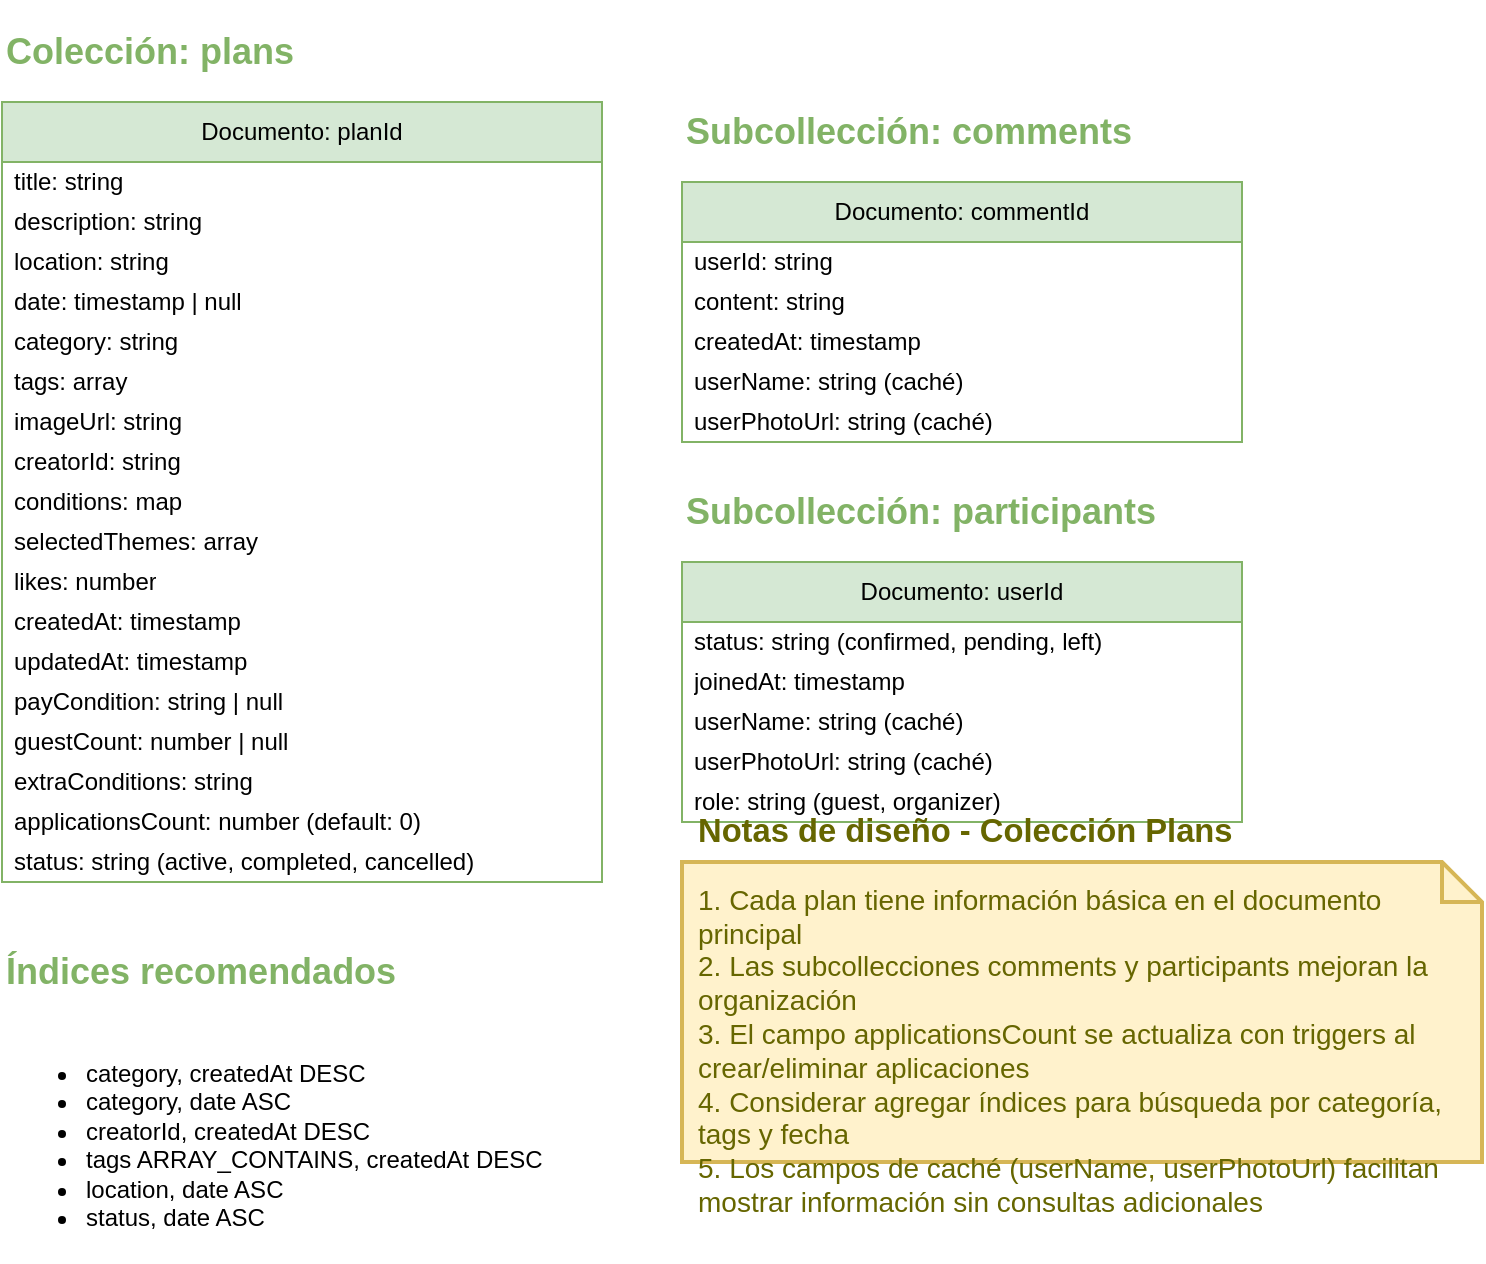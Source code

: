 <mxfile version="20.6.0">
  <diagram id="C5RBs43oDa-KdzZeNtuy" name="Firebase Plans">
    <mxGraphModel dx="1422" dy="762" grid="1" gridSize="10" guides="1" tooltips="1" connect="1" arrows="1" fold="1" page="1" pageScale="1" pageWidth="827" pageHeight="1169" math="0" shadow="0">
      <root>
        <mxCell id="WIyWlLk6GJQsqaUBKTNV-0" />
        <mxCell id="WIyWlLk6GJQsqaUBKTNV-1" parent="WIyWlLk6GJQsqaUBKTNV-0" />

        <!-- PLANS COLLECTION -->
        <mxCell id="plans-title" value="&lt;h2&gt;Colección: plans&lt;/h2&gt;" style="text;html=1;strokeColor=none;fillColor=none;align=left;verticalAlign=middle;whiteSpace=wrap;rounded=0;fontColor=#82B366;" vertex="1" parent="WIyWlLk6GJQsqaUBKTNV-1">
          <mxGeometry x="40" y="40" width="250" height="30" as="geometry" />
        </mxCell>

        <mxCell id="plans-document" value="Documento: planId" style="swimlane;fontStyle=0;childLayout=stackLayout;horizontal=1;startSize=30;horizontalStack=0;resizeParent=1;resizeParentMax=0;resizeLast=0;collapsible=1;marginBottom=0;whiteSpace=wrap;html=1;fillColor=#d5e8d4;strokeColor=#82b366;" vertex="1" parent="WIyWlLk6GJQsqaUBKTNV-1">
          <mxGeometry x="40" y="80" width="300" height="390" as="geometry" />
        </mxCell>
        <mxCell id="plans-title-field" value="title: string" style="text;strokeColor=none;fillColor=none;align=left;verticalAlign=middle;spacingLeft=4;spacingRight=4;overflow=hidden;points=[[0,0.5],[1,0.5]];portConstraint=eastwest;rotatable=0;whiteSpace=wrap;html=1;" vertex="1" parent="plans-document">
          <mxGeometry y="30" width="300" height="20" as="geometry" />
        </mxCell>
        <mxCell id="plans-description" value="description: string" style="text;strokeColor=none;fillColor=none;align=left;verticalAlign=middle;spacingLeft=4;spacingRight=4;overflow=hidden;points=[[0,0.5],[1,0.5]];portConstraint=eastwest;rotatable=0;whiteSpace=wrap;html=1;" vertex="1" parent="plans-document">
          <mxGeometry y="50" width="300" height="20" as="geometry" />
        </mxCell>
        <mxCell id="plans-location" value="location: string" style="text;strokeColor=none;fillColor=none;align=left;verticalAlign=middle;spacingLeft=4;spacingRight=4;overflow=hidden;points=[[0,0.5],[1,0.5]];portConstraint=eastwest;rotatable=0;whiteSpace=wrap;html=1;" vertex="1" parent="plans-document">
          <mxGeometry y="70" width="300" height="20" as="geometry" />
        </mxCell>
        <mxCell id="plans-date" value="date: timestamp | null" style="text;strokeColor=none;fillColor=none;align=left;verticalAlign=middle;spacingLeft=4;spacingRight=4;overflow=hidden;points=[[0,0.5],[1,0.5]];portConstraint=eastwest;rotatable=0;whiteSpace=wrap;html=1;" vertex="1" parent="plans-document">
          <mxGeometry y="90" width="300" height="20" as="geometry" />
        </mxCell>
        <mxCell id="plans-category" value="category: string" style="text;strokeColor=none;fillColor=none;align=left;verticalAlign=middle;spacingLeft=4;spacingRight=4;overflow=hidden;points=[[0,0.5],[1,0.5]];portConstraint=eastwest;rotatable=0;whiteSpace=wrap;html=1;" vertex="1" parent="plans-document">
          <mxGeometry y="110" width="300" height="20" as="geometry" />
        </mxCell>
        <mxCell id="plans-tags" value="tags: array&lt;string&gt;" style="text;strokeColor=none;fillColor=none;align=left;verticalAlign=middle;spacingLeft=4;spacingRight=4;overflow=hidden;points=[[0,0.5],[1,0.5]];portConstraint=eastwest;rotatable=0;whiteSpace=wrap;html=1;" vertex="1" parent="plans-document">
          <mxGeometry y="130" width="300" height="20" as="geometry" />
        </mxCell>
        <mxCell id="plans-imageUrl" value="imageUrl: string" style="text;strokeColor=none;fillColor=none;align=left;verticalAlign=middle;spacingLeft=4;spacingRight=4;overflow=hidden;points=[[0,0.5],[1,0.5]];portConstraint=eastwest;rotatable=0;whiteSpace=wrap;html=1;" vertex="1" parent="plans-document">
          <mxGeometry y="150" width="300" height="20" as="geometry" />
        </mxCell>
        <mxCell id="plans-creatorId" value="creatorId: string" style="text;strokeColor=none;fillColor=none;align=left;verticalAlign=middle;spacingLeft=4;spacingRight=4;overflow=hidden;points=[[0,0.5],[1,0.5]];portConstraint=eastwest;rotatable=0;whiteSpace=wrap;html=1;" vertex="1" parent="plans-document">
          <mxGeometry y="170" width="300" height="20" as="geometry" />
        </mxCell>
        <mxCell id="plans-conditions" value="conditions: map&lt;string, string&gt;" style="text;strokeColor=none;fillColor=none;align=left;verticalAlign=middle;spacingLeft=4;spacingRight=4;overflow=hidden;points=[[0,0.5],[1,0.5]];portConstraint=eastwest;rotatable=0;whiteSpace=wrap;html=1;" vertex="1" parent="plans-document">
          <mxGeometry y="190" width="300" height="20" as="geometry" />
        </mxCell>
        <mxCell id="plans-selectedThemes" value="selectedThemes: array&lt;string&gt;" style="text;strokeColor=none;fillColor=none;align=left;verticalAlign=middle;spacingLeft=4;spacingRight=4;overflow=hidden;points=[[0,0.5],[1,0.5]];portConstraint=eastwest;rotatable=0;whiteSpace=wrap;html=1;" vertex="1" parent="plans-document">
          <mxGeometry y="210" width="300" height="20" as="geometry" />
        </mxCell>
        <mxCell id="plans-likes" value="likes: number" style="text;strokeColor=none;fillColor=none;align=left;verticalAlign=middle;spacingLeft=4;spacingRight=4;overflow=hidden;points=[[0,0.5],[1,0.5]];portConstraint=eastwest;rotatable=0;whiteSpace=wrap;html=1;" vertex="1" parent="plans-document">
          <mxGeometry y="230" width="300" height="20" as="geometry" />
        </mxCell>
        <mxCell id="plans-createdAt" value="createdAt: timestamp" style="text;strokeColor=none;fillColor=none;align=left;verticalAlign=middle;spacingLeft=4;spacingRight=4;overflow=hidden;points=[[0,0.5],[1,0.5]];portConstraint=eastwest;rotatable=0;whiteSpace=wrap;html=1;" vertex="1" parent="plans-document">
          <mxGeometry y="250" width="300" height="20" as="geometry" />
        </mxCell>
        <mxCell id="plans-updatedAt" value="updatedAt: timestamp" style="text;strokeColor=none;fillColor=none;align=left;verticalAlign=middle;spacingLeft=4;spacingRight=4;overflow=hidden;points=[[0,0.5],[1,0.5]];portConstraint=eastwest;rotatable=0;whiteSpace=wrap;html=1;" vertex="1" parent="plans-document">
          <mxGeometry y="270" width="300" height="20" as="geometry" />
        </mxCell>
        <mxCell id="plans-payCondition" value="payCondition: string | null" style="text;strokeColor=none;fillColor=none;align=left;verticalAlign=middle;spacingLeft=4;spacingRight=4;overflow=hidden;points=[[0,0.5],[1,0.5]];portConstraint=eastwest;rotatable=0;whiteSpace=wrap;html=1;" vertex="1" parent="plans-document">
          <mxGeometry y="290" width="300" height="20" as="geometry" />
        </mxCell>
        <mxCell id="plans-guestCount" value="guestCount: number | null" style="text;strokeColor=none;fillColor=none;align=left;verticalAlign=middle;spacingLeft=4;spacingRight=4;overflow=hidden;points=[[0,0.5],[1,0.5]];portConstraint=eastwest;rotatable=0;whiteSpace=wrap;html=1;" vertex="1" parent="plans-document">
          <mxGeometry y="310" width="300" height="20" as="geometry" />
        </mxCell>
        <mxCell id="plans-extraConditions" value="extraConditions: string" style="text;strokeColor=none;fillColor=none;align=left;verticalAlign=middle;spacingLeft=4;spacingRight=4;overflow=hidden;points=[[0,0.5],[1,0.5]];portConstraint=eastwest;rotatable=0;whiteSpace=wrap;html=1;" vertex="1" parent="plans-document">
          <mxGeometry y="330" width="300" height="20" as="geometry" />
        </mxCell>
        <mxCell id="plans-applicationsCount" value="applicationsCount: number (default: 0)" style="text;strokeColor=none;fillColor=none;align=left;verticalAlign=middle;spacingLeft=4;spacingRight=4;overflow=hidden;points=[[0,0.5],[1,0.5]];portConstraint=eastwest;rotatable=0;whiteSpace=wrap;html=1;" vertex="1" parent="plans-document">
          <mxGeometry y="350" width="300" height="20" as="geometry" />
        </mxCell>
        <mxCell id="plans-status" value="status: string (active, completed, cancelled)" style="text;strokeColor=none;fillColor=none;align=left;verticalAlign=middle;spacingLeft=4;spacingRight=4;overflow=hidden;points=[[0,0.5],[1,0.5]];portConstraint=eastwest;rotatable=0;whiteSpace=wrap;html=1;" vertex="1" parent="plans-document">
          <mxGeometry y="370" width="300" height="20" as="geometry" />
        </mxCell>

        <!-- PLAN COMMENTS SUBCOLLECTION -->
        <mxCell id="plan-comments-title" value="&lt;h2&gt;Subcollección: comments&lt;/h2&gt;" style="text;html=1;strokeColor=none;fillColor=none;align=left;verticalAlign=middle;whiteSpace=wrap;rounded=0;fontColor=#82B366;" vertex="1" parent="WIyWlLk6GJQsqaUBKTNV-1">
          <mxGeometry x="380" y="80" width="280" height="30" as="geometry" />
        </mxCell>

        <mxCell id="plan-comments-document" value="Documento: commentId" style="swimlane;fontStyle=0;childLayout=stackLayout;horizontal=1;startSize=30;horizontalStack=0;resizeParent=1;resizeParentMax=0;resizeLast=0;collapsible=1;marginBottom=0;whiteSpace=wrap;html=1;fillColor=#d5e8d4;strokeColor=#82b366;" vertex="1" parent="WIyWlLk6GJQsqaUBKTNV-1">
          <mxGeometry x="380" y="120" width="280" height="130" as="geometry" />
        </mxCell>
        <mxCell id="plan-comments-userId" value="userId: string" style="text;strokeColor=none;fillColor=none;align=left;verticalAlign=middle;spacingLeft=4;spacingRight=4;overflow=hidden;points=[[0,0.5],[1,0.5]];portConstraint=eastwest;rotatable=0;whiteSpace=wrap;html=1;" vertex="1" parent="plan-comments-document">
          <mxGeometry y="30" width="280" height="20" as="geometry" />
        </mxCell>
        <mxCell id="plan-comments-content" value="content: string" style="text;strokeColor=none;fillColor=none;align=left;verticalAlign=middle;spacingLeft=4;spacingRight=4;overflow=hidden;points=[[0,0.5],[1,0.5]];portConstraint=eastwest;rotatable=0;whiteSpace=wrap;html=1;" vertex="1" parent="plan-comments-document">
          <mxGeometry y="50" width="280" height="20" as="geometry" />
        </mxCell>
        <mxCell id="plan-comments-createdAt" value="createdAt: timestamp" style="text;strokeColor=none;fillColor=none;align=left;verticalAlign=middle;spacingLeft=4;spacingRight=4;overflow=hidden;points=[[0,0.5],[1,0.5]];portConstraint=eastwest;rotatable=0;whiteSpace=wrap;html=1;" vertex="1" parent="plan-comments-document">
          <mxGeometry y="70" width="280" height="20" as="geometry" />
        </mxCell>
        <mxCell id="plan-comments-userName" value="userName: string (caché)" style="text;strokeColor=none;fillColor=none;align=left;verticalAlign=middle;spacingLeft=4;spacingRight=4;overflow=hidden;points=[[0,0.5],[1,0.5]];portConstraint=eastwest;rotatable=0;whiteSpace=wrap;html=1;" vertex="1" parent="plan-comments-document">
          <mxGeometry y="90" width="280" height="20" as="geometry" />
        </mxCell>
        <mxCell id="plan-comments-userPhotoUrl" value="userPhotoUrl: string (caché)" style="text;strokeColor=none;fillColor=none;align=left;verticalAlign=middle;spacingLeft=4;spacingRight=4;overflow=hidden;points=[[0,0.5],[1,0.5]];portConstraint=eastwest;rotatable=0;whiteSpace=wrap;html=1;" vertex="1" parent="plan-comments-document">
          <mxGeometry y="110" width="280" height="20" as="geometry" />
        </mxCell>

        <!-- PLAN PARTICIPANTS SUBCOLLECTION -->
        <mxCell id="plan-participants-title" value="&lt;h2&gt;Subcollección: participants&lt;/h2&gt;" style="text;html=1;strokeColor=none;fillColor=none;align=left;verticalAlign=middle;whiteSpace=wrap;rounded=0;fontColor=#82B366;" vertex="1" parent="WIyWlLk6GJQsqaUBKTNV-1">
          <mxGeometry x="380" y="270" width="280" height="30" as="geometry" />
        </mxCell>

        <mxCell id="plan-participants-document" value="Documento: userId" style="swimlane;fontStyle=0;childLayout=stackLayout;horizontal=1;startSize=30;horizontalStack=0;resizeParent=1;resizeParentMax=0;resizeLast=0;collapsible=1;marginBottom=0;whiteSpace=wrap;html=1;fillColor=#d5e8d4;strokeColor=#82b366;" vertex="1" parent="WIyWlLk6GJQsqaUBKTNV-1">
          <mxGeometry x="380" y="310" width="280" height="130" as="geometry" />
        </mxCell>
        <mxCell id="plan-participants-status" value="status: string (confirmed, pending, left)" style="text;strokeColor=none;fillColor=none;align=left;verticalAlign=middle;spacingLeft=4;spacingRight=4;overflow=hidden;points=[[0,0.5],[1,0.5]];portConstraint=eastwest;rotatable=0;whiteSpace=wrap;html=1;" vertex="1" parent="plan-participants-document">
          <mxGeometry y="30" width="280" height="20" as="geometry" />
        </mxCell>
        <mxCell id="plan-participants-joinedAt" value="joinedAt: timestamp" style="text;strokeColor=none;fillColor=none;align=left;verticalAlign=middle;spacingLeft=4;spacingRight=4;overflow=hidden;points=[[0,0.5],[1,0.5]];portConstraint=eastwest;rotatable=0;whiteSpace=wrap;html=1;" vertex="1" parent="plan-participants-document">
          <mxGeometry y="50" width="280" height="20" as="geometry" />
        </mxCell>
        <mxCell id="plan-participants-userName" value="userName: string (caché)" style="text;strokeColor=none;fillColor=none;align=left;verticalAlign=middle;spacingLeft=4;spacingRight=4;overflow=hidden;points=[[0,0.5],[1,0.5]];portConstraint=eastwest;rotatable=0;whiteSpace=wrap;html=1;" vertex="1" parent="plan-participants-document">
          <mxGeometry y="70" width="280" height="20" as="geometry" />
        </mxCell>
        <mxCell id="plan-participants-userPhotoUrl" value="userPhotoUrl: string (caché)" style="text;strokeColor=none;fillColor=none;align=left;verticalAlign=middle;spacingLeft=4;spacingRight=4;overflow=hidden;points=[[0,0.5],[1,0.5]];portConstraint=eastwest;rotatable=0;whiteSpace=wrap;html=1;" vertex="1" parent="plan-participants-document">
          <mxGeometry y="90" width="280" height="20" as="geometry" />
        </mxCell>
        <mxCell id="plan-participants-role" value="role: string (guest, organizer)" style="text;strokeColor=none;fillColor=none;align=left;verticalAlign=middle;spacingLeft=4;spacingRight=4;overflow=hidden;points=[[0,0.5],[1,0.5]];portConstraint=eastwest;rotatable=0;whiteSpace=wrap;html=1;" vertex="1" parent="plan-participants-document">
          <mxGeometry y="110" width="280" height="20" as="geometry" />
        </mxCell>

        <!-- DESIGN NOTES -->
        <mxCell id="design-notes" value="&lt;h3&gt;Notas de diseño - Colección Plans&lt;/h3&gt;&lt;p&gt;1. Cada plan tiene información básica en el documento principal&lt;br&gt;2. Las subcollecciones comments y participants mejoran la organización&lt;br&gt;3. El campo applicationsCount se actualiza con triggers al crear/eliminar aplicaciones&lt;br&gt;4. Considerar agregar índices para búsqueda por categoría, tags y fecha&lt;br&gt;5. Los campos de caché (userName, userPhotoUrl) facilitan mostrar información sin consultas adicionales&lt;/p&gt;" style="shape=note;strokeWidth=2;fontSize=14;size=20;whiteSpace=wrap;html=1;fillColor=#fff2cc;strokeColor=#d6b656;fontColor=#666600;align=left;spacing=8;" vertex="1" parent="WIyWlLk6GJQsqaUBKTNV-1">
          <mxGeometry x="380" y="460" width="400" height="150" as="geometry" />
        </mxCell>

        <!-- INDEXES -->
        <mxCell id="indexes-title" value="&lt;h2&gt;Índices recomendados&lt;/h2&gt;" style="text;html=1;strokeColor=none;fillColor=none;align=left;verticalAlign=middle;whiteSpace=wrap;rounded=0;fontColor=#82B366;" vertex="1" parent="WIyWlLk6GJQsqaUBKTNV-1">
          <mxGeometry x="40" y="500" width="250" height="30" as="geometry" />
        </mxCell>

        <mxCell id="indexes-list" value="&lt;ul&gt;&lt;li&gt;category, createdAt DESC&lt;/li&gt;&lt;li&gt;category, date ASC&lt;/li&gt;&lt;li&gt;creatorId, createdAt DESC&lt;/li&gt;&lt;li&gt;tags ARRAY_CONTAINS, createdAt DESC&lt;/li&gt;&lt;li&gt;location, date ASC&lt;/li&gt;&lt;li&gt;status, date ASC&lt;/li&gt;&lt;/ul&gt;" style="text;html=1;strokeColor=none;fillColor=none;align=left;verticalAlign=top;whiteSpace=wrap;rounded=0;" vertex="1" parent="WIyWlLk6GJQsqaUBKTNV-1">
          <mxGeometry x="40" y="540" width="300" height="120" as="geometry" />
        </mxCell>

      </root>
    </mxGraphModel>
  </diagram>
</mxfile>